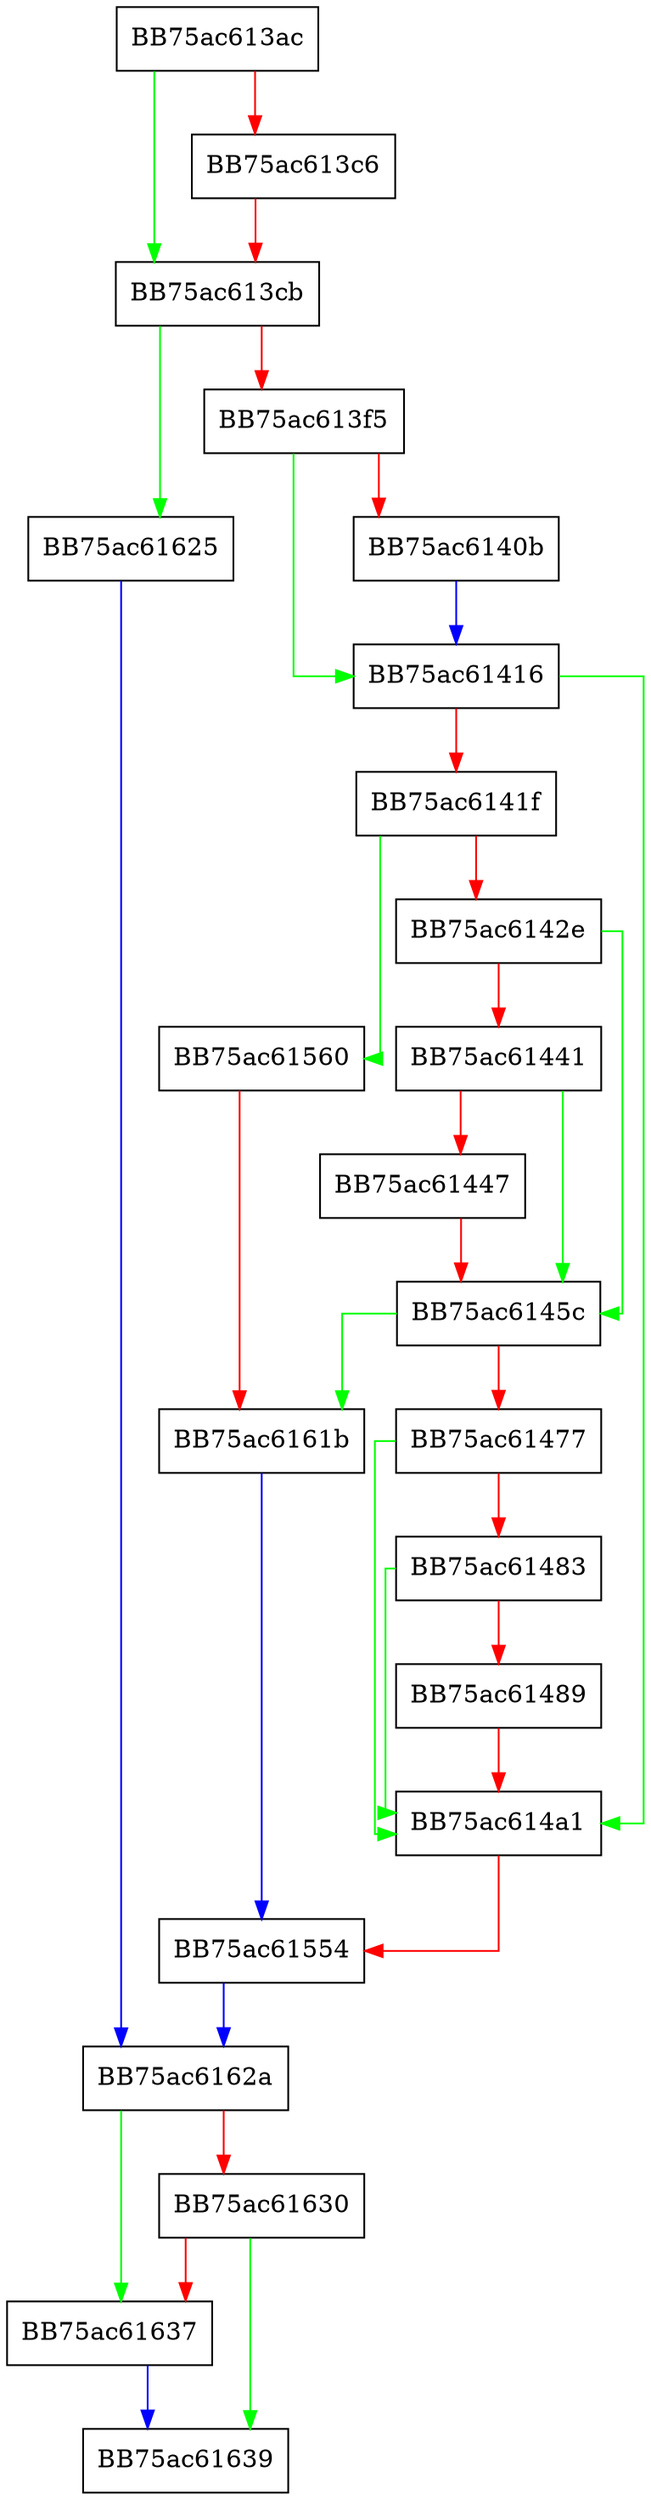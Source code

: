 digraph AutoIT_GetVersion {
  node [shape="box"];
  graph [splines=ortho];
  BB75ac613ac -> BB75ac613cb [color="green"];
  BB75ac613ac -> BB75ac613c6 [color="red"];
  BB75ac613c6 -> BB75ac613cb [color="red"];
  BB75ac613cb -> BB75ac61625 [color="green"];
  BB75ac613cb -> BB75ac613f5 [color="red"];
  BB75ac613f5 -> BB75ac61416 [color="green"];
  BB75ac613f5 -> BB75ac6140b [color="red"];
  BB75ac6140b -> BB75ac61416 [color="blue"];
  BB75ac61416 -> BB75ac614a1 [color="green"];
  BB75ac61416 -> BB75ac6141f [color="red"];
  BB75ac6141f -> BB75ac61560 [color="green"];
  BB75ac6141f -> BB75ac6142e [color="red"];
  BB75ac6142e -> BB75ac6145c [color="green"];
  BB75ac6142e -> BB75ac61441 [color="red"];
  BB75ac61441 -> BB75ac6145c [color="green"];
  BB75ac61441 -> BB75ac61447 [color="red"];
  BB75ac61447 -> BB75ac6145c [color="red"];
  BB75ac6145c -> BB75ac6161b [color="green"];
  BB75ac6145c -> BB75ac61477 [color="red"];
  BB75ac61477 -> BB75ac614a1 [color="green"];
  BB75ac61477 -> BB75ac61483 [color="red"];
  BB75ac61483 -> BB75ac614a1 [color="green"];
  BB75ac61483 -> BB75ac61489 [color="red"];
  BB75ac61489 -> BB75ac614a1 [color="red"];
  BB75ac614a1 -> BB75ac61554 [color="red"];
  BB75ac61554 -> BB75ac6162a [color="blue"];
  BB75ac61560 -> BB75ac6161b [color="red"];
  BB75ac6161b -> BB75ac61554 [color="blue"];
  BB75ac61625 -> BB75ac6162a [color="blue"];
  BB75ac6162a -> BB75ac61637 [color="green"];
  BB75ac6162a -> BB75ac61630 [color="red"];
  BB75ac61630 -> BB75ac61639 [color="green"];
  BB75ac61630 -> BB75ac61637 [color="red"];
  BB75ac61637 -> BB75ac61639 [color="blue"];
}